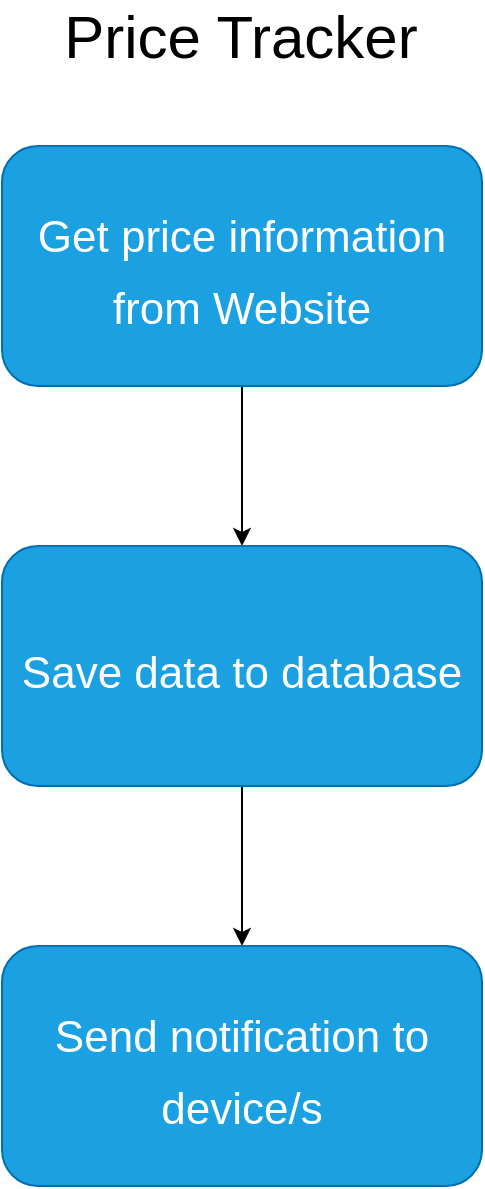 <mxfile>
    <diagram id="0p3Gvv94CIyfXQVzrCUF" name="Page-1">
        <mxGraphModel dx="716" dy="374" grid="1" gridSize="10" guides="1" tooltips="1" connect="1" arrows="1" fold="1" page="1" pageScale="1" pageWidth="827" pageHeight="1169" background="#ffffff" math="0" shadow="0">
            <root>
                <mxCell id="0"/>
                <mxCell id="1" parent="0"/>
                <mxCell id="2" value="Price Tracker" style="text;align=center;html=1;verticalAlign=middle;whiteSpace=wrap;rounded=0;fontSize=30;fontColor=#000000;" parent="1" vertex="1">
                    <mxGeometry x="303" y="50" width="221" height="30" as="geometry"/>
                </mxCell>
                <mxCell id="5" value="" style="edgeStyle=none;html=1;fontSize=22;strokeColor=#000000;" parent="1" source="3" target="4" edge="1">
                    <mxGeometry relative="1" as="geometry"/>
                </mxCell>
                <mxCell id="3" value="&lt;font style=&quot;font-size: 22px;&quot;&gt;Get price information from Website&lt;/font&gt;" style="rounded=1;whiteSpace=wrap;html=1;fontSize=30;fillColor=#1ba1e2;fontColor=#ffffff;strokeColor=#006EAF;" parent="1" vertex="1">
                    <mxGeometry x="294" y="120" width="240" height="120" as="geometry"/>
                </mxCell>
                <mxCell id="7" value="" style="edgeStyle=none;html=1;fontSize=22;strokeColor=#000000;" parent="1" source="4" target="6" edge="1">
                    <mxGeometry relative="1" as="geometry"/>
                </mxCell>
                <mxCell id="4" value="&lt;font style=&quot;font-size: 22px;&quot;&gt;Save data to database&lt;/font&gt;" style="rounded=1;whiteSpace=wrap;html=1;fontSize=30;fillColor=#1ba1e2;fontColor=#ffffff;strokeColor=#006EAF;" parent="1" vertex="1">
                    <mxGeometry x="294" y="320" width="240" height="120" as="geometry"/>
                </mxCell>
                <mxCell id="6" value="&lt;font style=&quot;font-size: 22px;&quot;&gt;Send notification to device/s&lt;/font&gt;" style="rounded=1;whiteSpace=wrap;html=1;fontSize=30;fillColor=#1ba1e2;fontColor=#ffffff;strokeColor=#006EAF;" parent="1" vertex="1">
                    <mxGeometry x="294" y="520" width="240" height="120" as="geometry"/>
                </mxCell>
            </root>
        </mxGraphModel>
    </diagram>
</mxfile>
